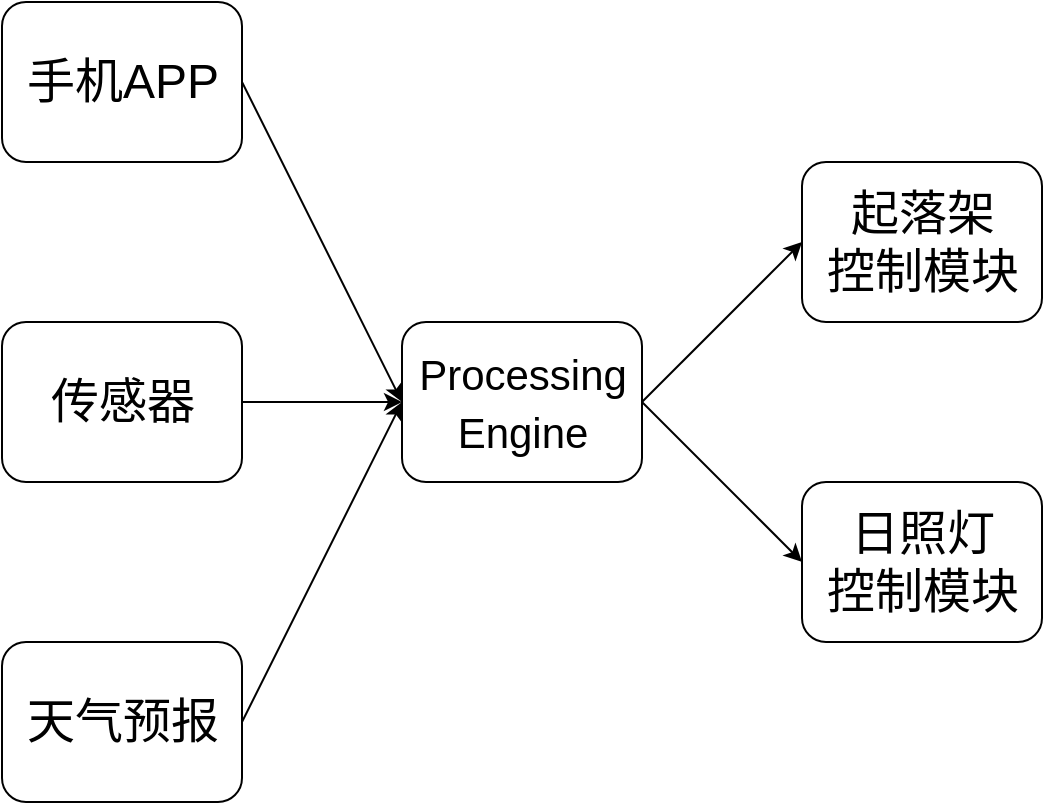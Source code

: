 <mxfile version="21.8.0" type="github">
  <diagram name="第 1 页" id="gkDFZgPnRcf2WZftQ3Jc">
    <mxGraphModel dx="996" dy="577" grid="1" gridSize="10" guides="1" tooltips="1" connect="1" arrows="1" fold="1" page="1" pageScale="1" pageWidth="827" pageHeight="1169" math="0" shadow="0">
      <root>
        <mxCell id="0" />
        <mxCell id="1" parent="0" />
        <mxCell id="sSsjedNk7jiUllqc8wJn-1" value="" style="rounded=1;whiteSpace=wrap;html=1;" vertex="1" parent="1">
          <mxGeometry x="160" y="200" width="120" height="80" as="geometry" />
        </mxCell>
        <mxCell id="sSsjedNk7jiUllqc8wJn-2" value="传感器" style="text;strokeColor=none;fillColor=none;html=1;fontSize=24;fontStyle=0;verticalAlign=middle;align=center;" vertex="1" parent="1">
          <mxGeometry x="170" y="220" width="100" height="40" as="geometry" />
        </mxCell>
        <mxCell id="sSsjedNk7jiUllqc8wJn-3" value="" style="rounded=1;whiteSpace=wrap;html=1;" vertex="1" parent="1">
          <mxGeometry x="160" y="360" width="120" height="80" as="geometry" />
        </mxCell>
        <mxCell id="sSsjedNk7jiUllqc8wJn-4" value="天气预报" style="text;strokeColor=none;fillColor=none;html=1;fontSize=24;fontStyle=0;verticalAlign=middle;align=center;" vertex="1" parent="1">
          <mxGeometry x="170" y="380" width="100" height="40" as="geometry" />
        </mxCell>
        <mxCell id="sSsjedNk7jiUllqc8wJn-5" value="" style="rounded=1;whiteSpace=wrap;html=1;" vertex="1" parent="1">
          <mxGeometry x="360" y="200" width="120" height="80" as="geometry" />
        </mxCell>
        <mxCell id="sSsjedNk7jiUllqc8wJn-6" value="&lt;font style=&quot;font-size: 21px;&quot;&gt;Processing&lt;br&gt;Engine&lt;/font&gt;" style="text;strokeColor=none;fillColor=none;html=1;fontSize=24;fontStyle=0;verticalAlign=middle;align=center;" vertex="1" parent="1">
          <mxGeometry x="370" y="220" width="100" height="40" as="geometry" />
        </mxCell>
        <mxCell id="sSsjedNk7jiUllqc8wJn-7" value="" style="rounded=1;whiteSpace=wrap;html=1;" vertex="1" parent="1">
          <mxGeometry x="160" y="40" width="120" height="80" as="geometry" />
        </mxCell>
        <mxCell id="sSsjedNk7jiUllqc8wJn-8" value="手机APP" style="text;strokeColor=none;fillColor=none;html=1;fontSize=24;fontStyle=0;verticalAlign=middle;align=center;" vertex="1" parent="1">
          <mxGeometry x="170" y="60" width="100" height="40" as="geometry" />
        </mxCell>
        <mxCell id="sSsjedNk7jiUllqc8wJn-9" value="" style="endArrow=classic;html=1;rounded=0;exitX=1;exitY=0.5;exitDx=0;exitDy=0;entryX=0;entryY=0.5;entryDx=0;entryDy=0;" edge="1" parent="1" source="sSsjedNk7jiUllqc8wJn-7" target="sSsjedNk7jiUllqc8wJn-5">
          <mxGeometry width="50" height="50" relative="1" as="geometry">
            <mxPoint x="420" y="350" as="sourcePoint" />
            <mxPoint x="470" y="300" as="targetPoint" />
          </mxGeometry>
        </mxCell>
        <mxCell id="sSsjedNk7jiUllqc8wJn-10" value="" style="endArrow=classic;html=1;rounded=0;exitX=1;exitY=0.5;exitDx=0;exitDy=0;entryX=0;entryY=0.5;entryDx=0;entryDy=0;" edge="1" parent="1" source="sSsjedNk7jiUllqc8wJn-1" target="sSsjedNk7jiUllqc8wJn-5">
          <mxGeometry width="50" height="50" relative="1" as="geometry">
            <mxPoint x="420" y="350" as="sourcePoint" />
            <mxPoint x="470" y="300" as="targetPoint" />
          </mxGeometry>
        </mxCell>
        <mxCell id="sSsjedNk7jiUllqc8wJn-11" value="" style="endArrow=classic;html=1;rounded=0;exitX=1;exitY=0.5;exitDx=0;exitDy=0;entryX=0;entryY=0.5;entryDx=0;entryDy=0;" edge="1" parent="1" source="sSsjedNk7jiUllqc8wJn-3" target="sSsjedNk7jiUllqc8wJn-5">
          <mxGeometry width="50" height="50" relative="1" as="geometry">
            <mxPoint x="420" y="350" as="sourcePoint" />
            <mxPoint x="470" y="300" as="targetPoint" />
          </mxGeometry>
        </mxCell>
        <mxCell id="sSsjedNk7jiUllqc8wJn-12" value="" style="rounded=1;whiteSpace=wrap;html=1;" vertex="1" parent="1">
          <mxGeometry x="560" y="120" width="120" height="80" as="geometry" />
        </mxCell>
        <mxCell id="sSsjedNk7jiUllqc8wJn-13" value="起落架&lt;br&gt;控制模块" style="text;strokeColor=none;fillColor=none;html=1;fontSize=24;fontStyle=0;verticalAlign=middle;align=center;" vertex="1" parent="1">
          <mxGeometry x="570" y="140" width="100" height="40" as="geometry" />
        </mxCell>
        <mxCell id="sSsjedNk7jiUllqc8wJn-14" value="" style="rounded=1;whiteSpace=wrap;html=1;" vertex="1" parent="1">
          <mxGeometry x="560" y="280" width="120" height="80" as="geometry" />
        </mxCell>
        <mxCell id="sSsjedNk7jiUllqc8wJn-15" value="日照灯&lt;br&gt;控制模块" style="text;strokeColor=none;fillColor=none;html=1;fontSize=24;fontStyle=0;verticalAlign=middle;align=center;" vertex="1" parent="1">
          <mxGeometry x="570" y="300" width="100" height="40" as="geometry" />
        </mxCell>
        <mxCell id="sSsjedNk7jiUllqc8wJn-16" value="" style="endArrow=classic;html=1;rounded=0;entryX=0;entryY=0.5;entryDx=0;entryDy=0;exitX=1;exitY=0.5;exitDx=0;exitDy=0;" edge="1" parent="1" source="sSsjedNk7jiUllqc8wJn-5" target="sSsjedNk7jiUllqc8wJn-12">
          <mxGeometry width="50" height="50" relative="1" as="geometry">
            <mxPoint x="520" y="350" as="sourcePoint" />
            <mxPoint x="570" y="300" as="targetPoint" />
          </mxGeometry>
        </mxCell>
        <mxCell id="sSsjedNk7jiUllqc8wJn-17" value="" style="endArrow=classic;html=1;rounded=0;entryX=0;entryY=0.5;entryDx=0;entryDy=0;" edge="1" parent="1" target="sSsjedNk7jiUllqc8wJn-14">
          <mxGeometry width="50" height="50" relative="1" as="geometry">
            <mxPoint x="480" y="240" as="sourcePoint" />
            <mxPoint x="570" y="300" as="targetPoint" />
          </mxGeometry>
        </mxCell>
      </root>
    </mxGraphModel>
  </diagram>
</mxfile>
